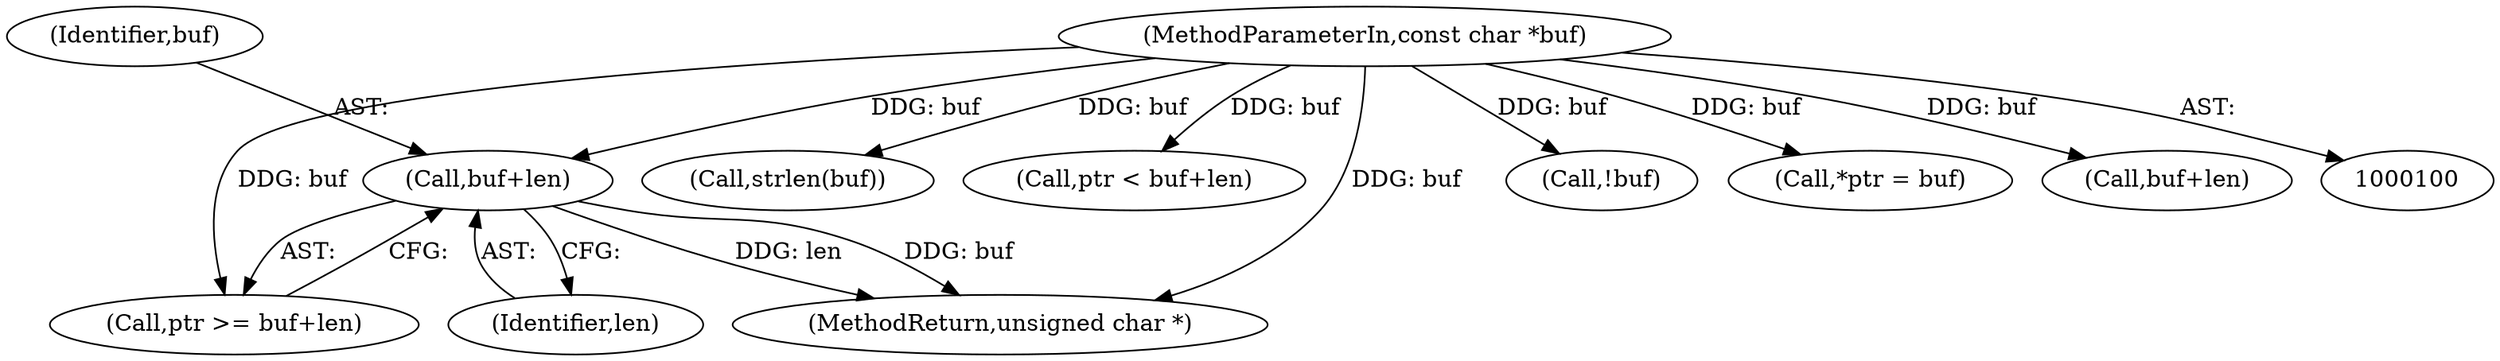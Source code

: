 digraph "0_libplist_3a55ddd3c4c11ce75a86afbefd085d8d397ff957@pointer" {
"1000200" [label="(Call,buf+len)"];
"1000101" [label="(MethodParameterIn,const char *buf)"];
"1000329" [label="(MethodReturn,unsigned char *)"];
"1000122" [label="(Call,strlen(buf))"];
"1000198" [label="(Call,ptr >= buf+len)"];
"1000165" [label="(Call,ptr < buf+len)"];
"1000202" [label="(Identifier,len)"];
"1000201" [label="(Identifier,buf)"];
"1000106" [label="(Call,!buf)"];
"1000144" [label="(Call,*ptr = buf)"];
"1000101" [label="(MethodParameterIn,const char *buf)"];
"1000167" [label="(Call,buf+len)"];
"1000200" [label="(Call,buf+len)"];
"1000200" -> "1000198"  [label="AST: "];
"1000200" -> "1000202"  [label="CFG: "];
"1000201" -> "1000200"  [label="AST: "];
"1000202" -> "1000200"  [label="AST: "];
"1000198" -> "1000200"  [label="CFG: "];
"1000200" -> "1000329"  [label="DDG: buf"];
"1000200" -> "1000329"  [label="DDG: len"];
"1000101" -> "1000200"  [label="DDG: buf"];
"1000101" -> "1000100"  [label="AST: "];
"1000101" -> "1000329"  [label="DDG: buf"];
"1000101" -> "1000106"  [label="DDG: buf"];
"1000101" -> "1000122"  [label="DDG: buf"];
"1000101" -> "1000144"  [label="DDG: buf"];
"1000101" -> "1000165"  [label="DDG: buf"];
"1000101" -> "1000167"  [label="DDG: buf"];
"1000101" -> "1000198"  [label="DDG: buf"];
}
